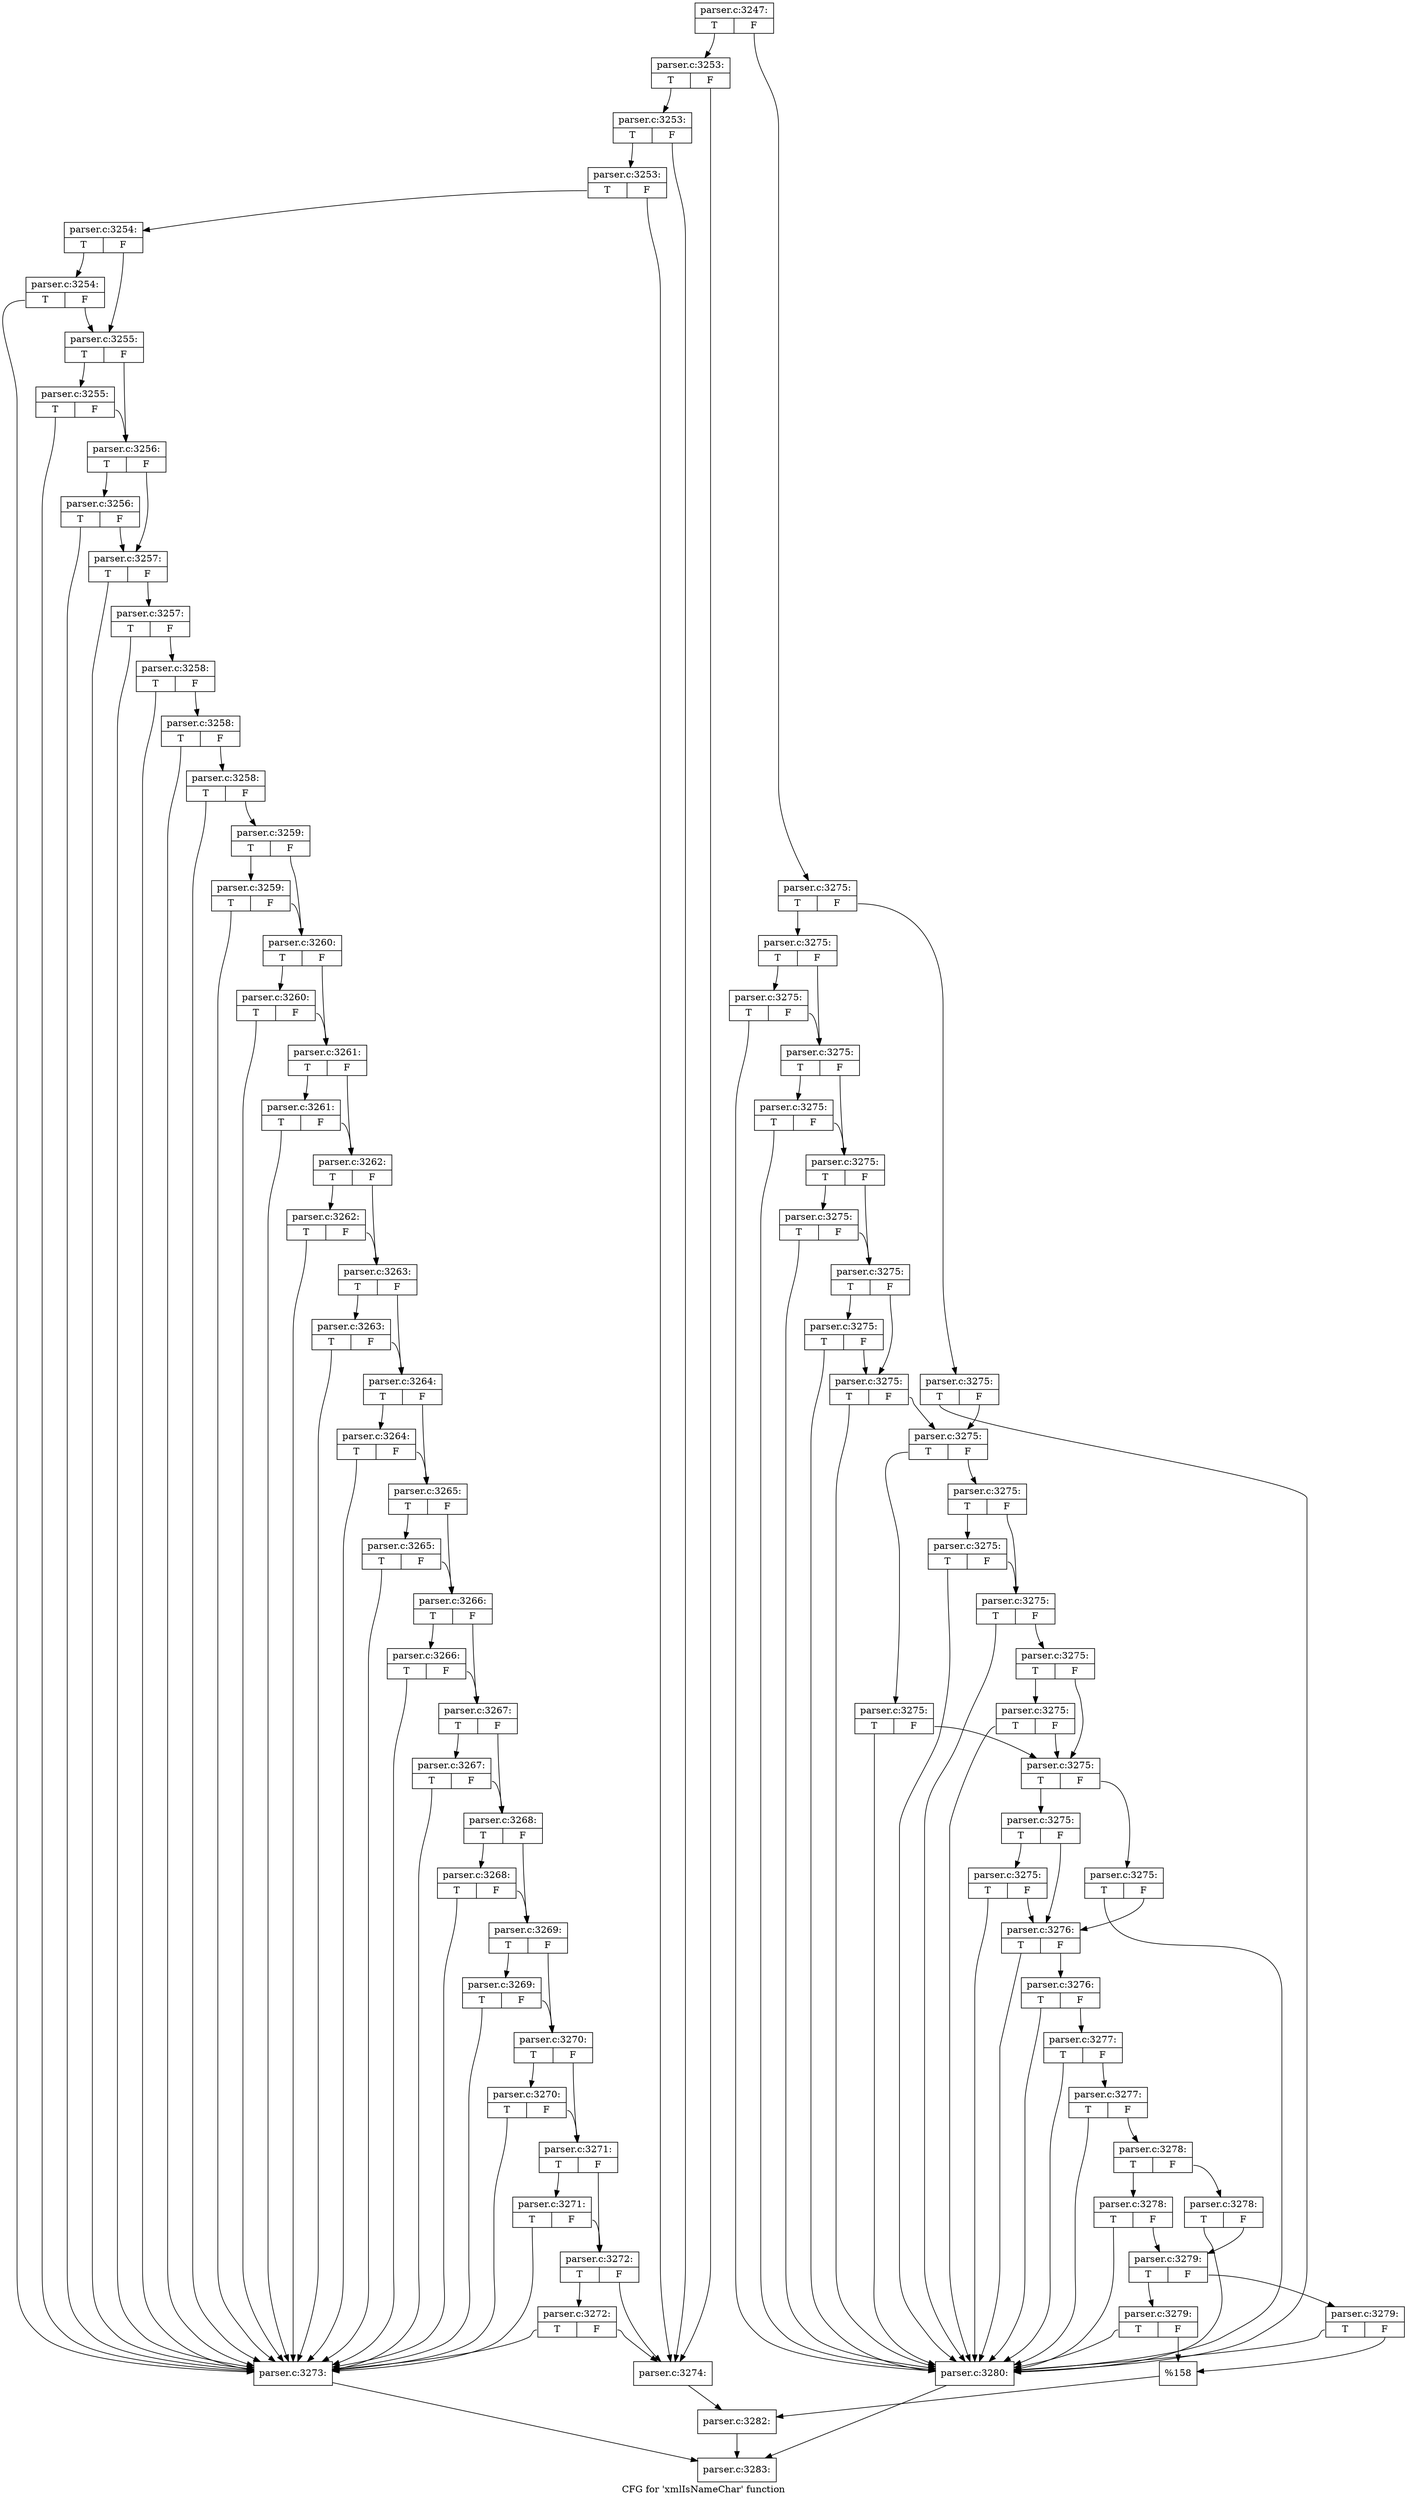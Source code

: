 digraph "CFG for 'xmlIsNameChar' function" {
	label="CFG for 'xmlIsNameChar' function";

	Node0x60581b0 [shape=record,label="{parser.c:3247:|{<s0>T|<s1>F}}"];
	Node0x60581b0:s0 -> Node0x6058530;
	Node0x60581b0:s1 -> Node0x60585d0;
	Node0x6058530 [shape=record,label="{parser.c:3253:|{<s0>T|<s1>F}}"];
	Node0x6058530:s0 -> Node0x6082370;
	Node0x6058530:s1 -> Node0x6082220;
	Node0x6082370 [shape=record,label="{parser.c:3253:|{<s0>T|<s1>F}}"];
	Node0x6082370:s0 -> Node0x60822f0;
	Node0x6082370:s1 -> Node0x6082220;
	Node0x60822f0 [shape=record,label="{parser.c:3253:|{<s0>T|<s1>F}}"];
	Node0x60822f0:s0 -> Node0x6082270;
	Node0x60822f0:s1 -> Node0x6082220;
	Node0x6082270 [shape=record,label="{parser.c:3254:|{<s0>T|<s1>F}}"];
	Node0x6082270:s0 -> Node0x6083480;
	Node0x6082270:s1 -> Node0x6083400;
	Node0x6083480 [shape=record,label="{parser.c:3254:|{<s0>T|<s1>F}}"];
	Node0x6083480:s0 -> Node0x6082020;
	Node0x6083480:s1 -> Node0x6083400;
	Node0x6083400 [shape=record,label="{parser.c:3255:|{<s0>T|<s1>F}}"];
	Node0x6083400:s0 -> Node0x6083960;
	Node0x6083400:s1 -> Node0x6083380;
	Node0x6083960 [shape=record,label="{parser.c:3255:|{<s0>T|<s1>F}}"];
	Node0x6083960:s0 -> Node0x6082020;
	Node0x6083960:s1 -> Node0x6083380;
	Node0x6083380 [shape=record,label="{parser.c:3256:|{<s0>T|<s1>F}}"];
	Node0x6083380:s0 -> Node0x6083de0;
	Node0x6083380:s1 -> Node0x6083300;
	Node0x6083de0 [shape=record,label="{parser.c:3256:|{<s0>T|<s1>F}}"];
	Node0x6083de0:s0 -> Node0x6082020;
	Node0x6083de0:s1 -> Node0x6083300;
	Node0x6083300 [shape=record,label="{parser.c:3257:|{<s0>T|<s1>F}}"];
	Node0x6083300:s0 -> Node0x6082020;
	Node0x6083300:s1 -> Node0x6083280;
	Node0x6083280 [shape=record,label="{parser.c:3257:|{<s0>T|<s1>F}}"];
	Node0x6083280:s0 -> Node0x6082020;
	Node0x6083280:s1 -> Node0x6083200;
	Node0x6083200 [shape=record,label="{parser.c:3258:|{<s0>T|<s1>F}}"];
	Node0x6083200:s0 -> Node0x6082020;
	Node0x6083200:s1 -> Node0x6083180;
	Node0x6083180 [shape=record,label="{parser.c:3258:|{<s0>T|<s1>F}}"];
	Node0x6083180:s0 -> Node0x6082020;
	Node0x6083180:s1 -> Node0x6083100;
	Node0x6083100 [shape=record,label="{parser.c:3258:|{<s0>T|<s1>F}}"];
	Node0x6083100:s0 -> Node0x6082020;
	Node0x6083100:s1 -> Node0x6083080;
	Node0x6083080 [shape=record,label="{parser.c:3259:|{<s0>T|<s1>F}}"];
	Node0x6083080:s0 -> Node0x6084c60;
	Node0x6083080:s1 -> Node0x6083000;
	Node0x6084c60 [shape=record,label="{parser.c:3259:|{<s0>T|<s1>F}}"];
	Node0x6084c60:s0 -> Node0x6082020;
	Node0x6084c60:s1 -> Node0x6083000;
	Node0x6083000 [shape=record,label="{parser.c:3260:|{<s0>T|<s1>F}}"];
	Node0x6083000:s0 -> Node0x60850e0;
	Node0x6083000:s1 -> Node0x6082f80;
	Node0x60850e0 [shape=record,label="{parser.c:3260:|{<s0>T|<s1>F}}"];
	Node0x60850e0:s0 -> Node0x6082020;
	Node0x60850e0:s1 -> Node0x6082f80;
	Node0x6082f80 [shape=record,label="{parser.c:3261:|{<s0>T|<s1>F}}"];
	Node0x6082f80:s0 -> Node0x6085560;
	Node0x6082f80:s1 -> Node0x6082f00;
	Node0x6085560 [shape=record,label="{parser.c:3261:|{<s0>T|<s1>F}}"];
	Node0x6085560:s0 -> Node0x6082020;
	Node0x6085560:s1 -> Node0x6082f00;
	Node0x6082f00 [shape=record,label="{parser.c:3262:|{<s0>T|<s1>F}}"];
	Node0x6082f00:s0 -> Node0x60859e0;
	Node0x6082f00:s1 -> Node0x6082e80;
	Node0x60859e0 [shape=record,label="{parser.c:3262:|{<s0>T|<s1>F}}"];
	Node0x60859e0:s0 -> Node0x6082020;
	Node0x60859e0:s1 -> Node0x6082e80;
	Node0x6082e80 [shape=record,label="{parser.c:3263:|{<s0>T|<s1>F}}"];
	Node0x6082e80:s0 -> Node0x6085e60;
	Node0x6082e80:s1 -> Node0x6082e00;
	Node0x6085e60 [shape=record,label="{parser.c:3263:|{<s0>T|<s1>F}}"];
	Node0x6085e60:s0 -> Node0x6082020;
	Node0x6085e60:s1 -> Node0x6082e00;
	Node0x6082e00 [shape=record,label="{parser.c:3264:|{<s0>T|<s1>F}}"];
	Node0x6082e00:s0 -> Node0x60862e0;
	Node0x6082e00:s1 -> Node0x6082d80;
	Node0x60862e0 [shape=record,label="{parser.c:3264:|{<s0>T|<s1>F}}"];
	Node0x60862e0:s0 -> Node0x6082020;
	Node0x60862e0:s1 -> Node0x6082d80;
	Node0x6082d80 [shape=record,label="{parser.c:3265:|{<s0>T|<s1>F}}"];
	Node0x6082d80:s0 -> Node0x6086760;
	Node0x6082d80:s1 -> Node0x6082d00;
	Node0x6086760 [shape=record,label="{parser.c:3265:|{<s0>T|<s1>F}}"];
	Node0x6086760:s0 -> Node0x6082020;
	Node0x6086760:s1 -> Node0x6082d00;
	Node0x6082d00 [shape=record,label="{parser.c:3266:|{<s0>T|<s1>F}}"];
	Node0x6082d00:s0 -> Node0x6086be0;
	Node0x6082d00:s1 -> Node0x6082c80;
	Node0x6086be0 [shape=record,label="{parser.c:3266:|{<s0>T|<s1>F}}"];
	Node0x6086be0:s0 -> Node0x6082020;
	Node0x6086be0:s1 -> Node0x6082c80;
	Node0x6082c80 [shape=record,label="{parser.c:3267:|{<s0>T|<s1>F}}"];
	Node0x6082c80:s0 -> Node0x6087060;
	Node0x6082c80:s1 -> Node0x6082c00;
	Node0x6087060 [shape=record,label="{parser.c:3267:|{<s0>T|<s1>F}}"];
	Node0x6087060:s0 -> Node0x6082020;
	Node0x6087060:s1 -> Node0x6082c00;
	Node0x6082c00 [shape=record,label="{parser.c:3268:|{<s0>T|<s1>F}}"];
	Node0x6082c00:s0 -> Node0x60874e0;
	Node0x6082c00:s1 -> Node0x6082b80;
	Node0x60874e0 [shape=record,label="{parser.c:3268:|{<s0>T|<s1>F}}"];
	Node0x60874e0:s0 -> Node0x6082020;
	Node0x60874e0:s1 -> Node0x6082b80;
	Node0x6082b80 [shape=record,label="{parser.c:3269:|{<s0>T|<s1>F}}"];
	Node0x6082b80:s0 -> Node0x6087960;
	Node0x6082b80:s1 -> Node0x6082b00;
	Node0x6087960 [shape=record,label="{parser.c:3269:|{<s0>T|<s1>F}}"];
	Node0x6087960:s0 -> Node0x6082020;
	Node0x6087960:s1 -> Node0x6082b00;
	Node0x6082b00 [shape=record,label="{parser.c:3270:|{<s0>T|<s1>F}}"];
	Node0x6082b00:s0 -> Node0x6087de0;
	Node0x6082b00:s1 -> Node0x6082a80;
	Node0x6087de0 [shape=record,label="{parser.c:3270:|{<s0>T|<s1>F}}"];
	Node0x6087de0:s0 -> Node0x6082020;
	Node0x6087de0:s1 -> Node0x6082a80;
	Node0x6082a80 [shape=record,label="{parser.c:3271:|{<s0>T|<s1>F}}"];
	Node0x6082a80:s0 -> Node0x6088260;
	Node0x6082a80:s1 -> Node0x6082960;
	Node0x6088260 [shape=record,label="{parser.c:3271:|{<s0>T|<s1>F}}"];
	Node0x6088260:s0 -> Node0x6082020;
	Node0x6088260:s1 -> Node0x6082960;
	Node0x6082960 [shape=record,label="{parser.c:3272:|{<s0>T|<s1>F}}"];
	Node0x6082960:s0 -> Node0x60886e0;
	Node0x6082960:s1 -> Node0x6082220;
	Node0x60886e0 [shape=record,label="{parser.c:3272:|{<s0>T|<s1>F}}"];
	Node0x60886e0:s0 -> Node0x6082020;
	Node0x60886e0:s1 -> Node0x6082220;
	Node0x6082020 [shape=record,label="{parser.c:3273:}"];
	Node0x6082020 -> Node0x6081550;
	Node0x6082220 [shape=record,label="{parser.c:3274:}"];
	Node0x6082220 -> Node0x6058580;
	Node0x60585d0 [shape=record,label="{parser.c:3275:|{<s0>T|<s1>F}}"];
	Node0x60585d0:s0 -> Node0x6089340;
	Node0x60585d0:s1 -> Node0x6089390;
	Node0x6089340 [shape=record,label="{parser.c:3275:|{<s0>T|<s1>F}}"];
	Node0x6089340:s0 -> Node0x60896f0;
	Node0x6089340:s1 -> Node0x60896a0;
	Node0x60896f0 [shape=record,label="{parser.c:3275:|{<s0>T|<s1>F}}"];
	Node0x60896f0:s0 -> Node0x6088ea0;
	Node0x60896f0:s1 -> Node0x60896a0;
	Node0x60896a0 [shape=record,label="{parser.c:3275:|{<s0>T|<s1>F}}"];
	Node0x60896a0:s0 -> Node0x6089a20;
	Node0x60896a0:s1 -> Node0x6089650;
	Node0x6089a20 [shape=record,label="{parser.c:3275:|{<s0>T|<s1>F}}"];
	Node0x6089a20:s0 -> Node0x6088ea0;
	Node0x6089a20:s1 -> Node0x6089650;
	Node0x6089650 [shape=record,label="{parser.c:3275:|{<s0>T|<s1>F}}"];
	Node0x6089650:s0 -> Node0x6089d50;
	Node0x6089650:s1 -> Node0x6089600;
	Node0x6089d50 [shape=record,label="{parser.c:3275:|{<s0>T|<s1>F}}"];
	Node0x6089d50:s0 -> Node0x6088ea0;
	Node0x6089d50:s1 -> Node0x6089600;
	Node0x6089600 [shape=record,label="{parser.c:3275:|{<s0>T|<s1>F}}"];
	Node0x6089600:s0 -> Node0x608a080;
	Node0x6089600:s1 -> Node0x60895b0;
	Node0x608a080 [shape=record,label="{parser.c:3275:|{<s0>T|<s1>F}}"];
	Node0x608a080:s0 -> Node0x6088ea0;
	Node0x608a080:s1 -> Node0x60895b0;
	Node0x60895b0 [shape=record,label="{parser.c:3275:|{<s0>T|<s1>F}}"];
	Node0x60895b0:s0 -> Node0x6088ea0;
	Node0x60895b0:s1 -> Node0x60892c0;
	Node0x6089390 [shape=record,label="{parser.c:3275:|{<s0>T|<s1>F}}"];
	Node0x6089390:s0 -> Node0x6088ea0;
	Node0x6089390:s1 -> Node0x60892c0;
	Node0x60892c0 [shape=record,label="{parser.c:3275:|{<s0>T|<s1>F}}"];
	Node0x60892c0:s0 -> Node0x608a6d0;
	Node0x60892c0:s1 -> Node0x608a720;
	Node0x608a6d0 [shape=record,label="{parser.c:3275:|{<s0>T|<s1>F}}"];
	Node0x608a6d0:s0 -> Node0x6088ea0;
	Node0x608a6d0:s1 -> Node0x6089240;
	Node0x608a720 [shape=record,label="{parser.c:3275:|{<s0>T|<s1>F}}"];
	Node0x608a720:s0 -> Node0x608aa70;
	Node0x608a720:s1 -> Node0x608aa20;
	Node0x608aa70 [shape=record,label="{parser.c:3275:|{<s0>T|<s1>F}}"];
	Node0x608aa70:s0 -> Node0x6088ea0;
	Node0x608aa70:s1 -> Node0x608aa20;
	Node0x608aa20 [shape=record,label="{parser.c:3275:|{<s0>T|<s1>F}}"];
	Node0x608aa20:s0 -> Node0x6088ea0;
	Node0x608aa20:s1 -> Node0x608a9d0;
	Node0x608a9d0 [shape=record,label="{parser.c:3275:|{<s0>T|<s1>F}}"];
	Node0x608a9d0:s0 -> Node0x608af10;
	Node0x608a9d0:s1 -> Node0x6089240;
	Node0x608af10 [shape=record,label="{parser.c:3275:|{<s0>T|<s1>F}}"];
	Node0x608af10:s0 -> Node0x6088ea0;
	Node0x608af10:s1 -> Node0x6089240;
	Node0x6089240 [shape=record,label="{parser.c:3275:|{<s0>T|<s1>F}}"];
	Node0x6089240:s0 -> Node0x608b240;
	Node0x6089240:s1 -> Node0x608b290;
	Node0x608b240 [shape=record,label="{parser.c:3275:|{<s0>T|<s1>F}}"];
	Node0x608b240:s0 -> Node0x608b480;
	Node0x608b240:s1 -> Node0x60891c0;
	Node0x608b480 [shape=record,label="{parser.c:3275:|{<s0>T|<s1>F}}"];
	Node0x608b480:s0 -> Node0x6088ea0;
	Node0x608b480:s1 -> Node0x60891c0;
	Node0x608b290 [shape=record,label="{parser.c:3275:|{<s0>T|<s1>F}}"];
	Node0x608b290:s0 -> Node0x6088ea0;
	Node0x608b290:s1 -> Node0x60891c0;
	Node0x60891c0 [shape=record,label="{parser.c:3276:|{<s0>T|<s1>F}}"];
	Node0x60891c0:s0 -> Node0x6088ea0;
	Node0x60891c0:s1 -> Node0x6089140;
	Node0x6089140 [shape=record,label="{parser.c:3276:|{<s0>T|<s1>F}}"];
	Node0x6089140:s0 -> Node0x6088ea0;
	Node0x6089140:s1 -> Node0x60890c0;
	Node0x60890c0 [shape=record,label="{parser.c:3277:|{<s0>T|<s1>F}}"];
	Node0x60890c0:s0 -> Node0x6088ea0;
	Node0x60890c0:s1 -> Node0x6089040;
	Node0x6089040 [shape=record,label="{parser.c:3277:|{<s0>T|<s1>F}}"];
	Node0x6089040:s0 -> Node0x6088ea0;
	Node0x6089040:s1 -> Node0x6088fc0;
	Node0x6088fc0 [shape=record,label="{parser.c:3278:|{<s0>T|<s1>F}}"];
	Node0x6088fc0:s0 -> Node0x608c1c0;
	Node0x6088fc0:s1 -> Node0x608c210;
	Node0x608c1c0 [shape=record,label="{parser.c:3278:|{<s0>T|<s1>F}}"];
	Node0x608c1c0:s0 -> Node0x6088ea0;
	Node0x608c1c0:s1 -> Node0x6088f40;
	Node0x608c210 [shape=record,label="{parser.c:3278:|{<s0>T|<s1>F}}"];
	Node0x608c210:s0 -> Node0x6088ea0;
	Node0x608c210:s1 -> Node0x6088f40;
	Node0x6088f40 [shape=record,label="{parser.c:3279:|{<s0>T|<s1>F}}"];
	Node0x6088f40:s0 -> Node0x608c640;
	Node0x6088f40:s1 -> Node0x608c690;
	Node0x608c640 [shape=record,label="{parser.c:3279:|{<s0>T|<s1>F}}"];
	Node0x608c640:s0 -> Node0x6088ea0;
	Node0x608c640:s1 -> Node0x6088ef0;
	Node0x608c690 [shape=record,label="{parser.c:3279:|{<s0>T|<s1>F}}"];
	Node0x608c690:s0 -> Node0x6088ea0;
	Node0x608c690:s1 -> Node0x6088ef0;
	Node0x6088ea0 [shape=record,label="{parser.c:3280:}"];
	Node0x6088ea0 -> Node0x6081550;
	Node0x6088ef0 [shape=record,label="{%158}"];
	Node0x6088ef0 -> Node0x6058580;
	Node0x6058580 [shape=record,label="{parser.c:3282:}"];
	Node0x6058580 -> Node0x6081550;
	Node0x6081550 [shape=record,label="{parser.c:3283:}"];
}
